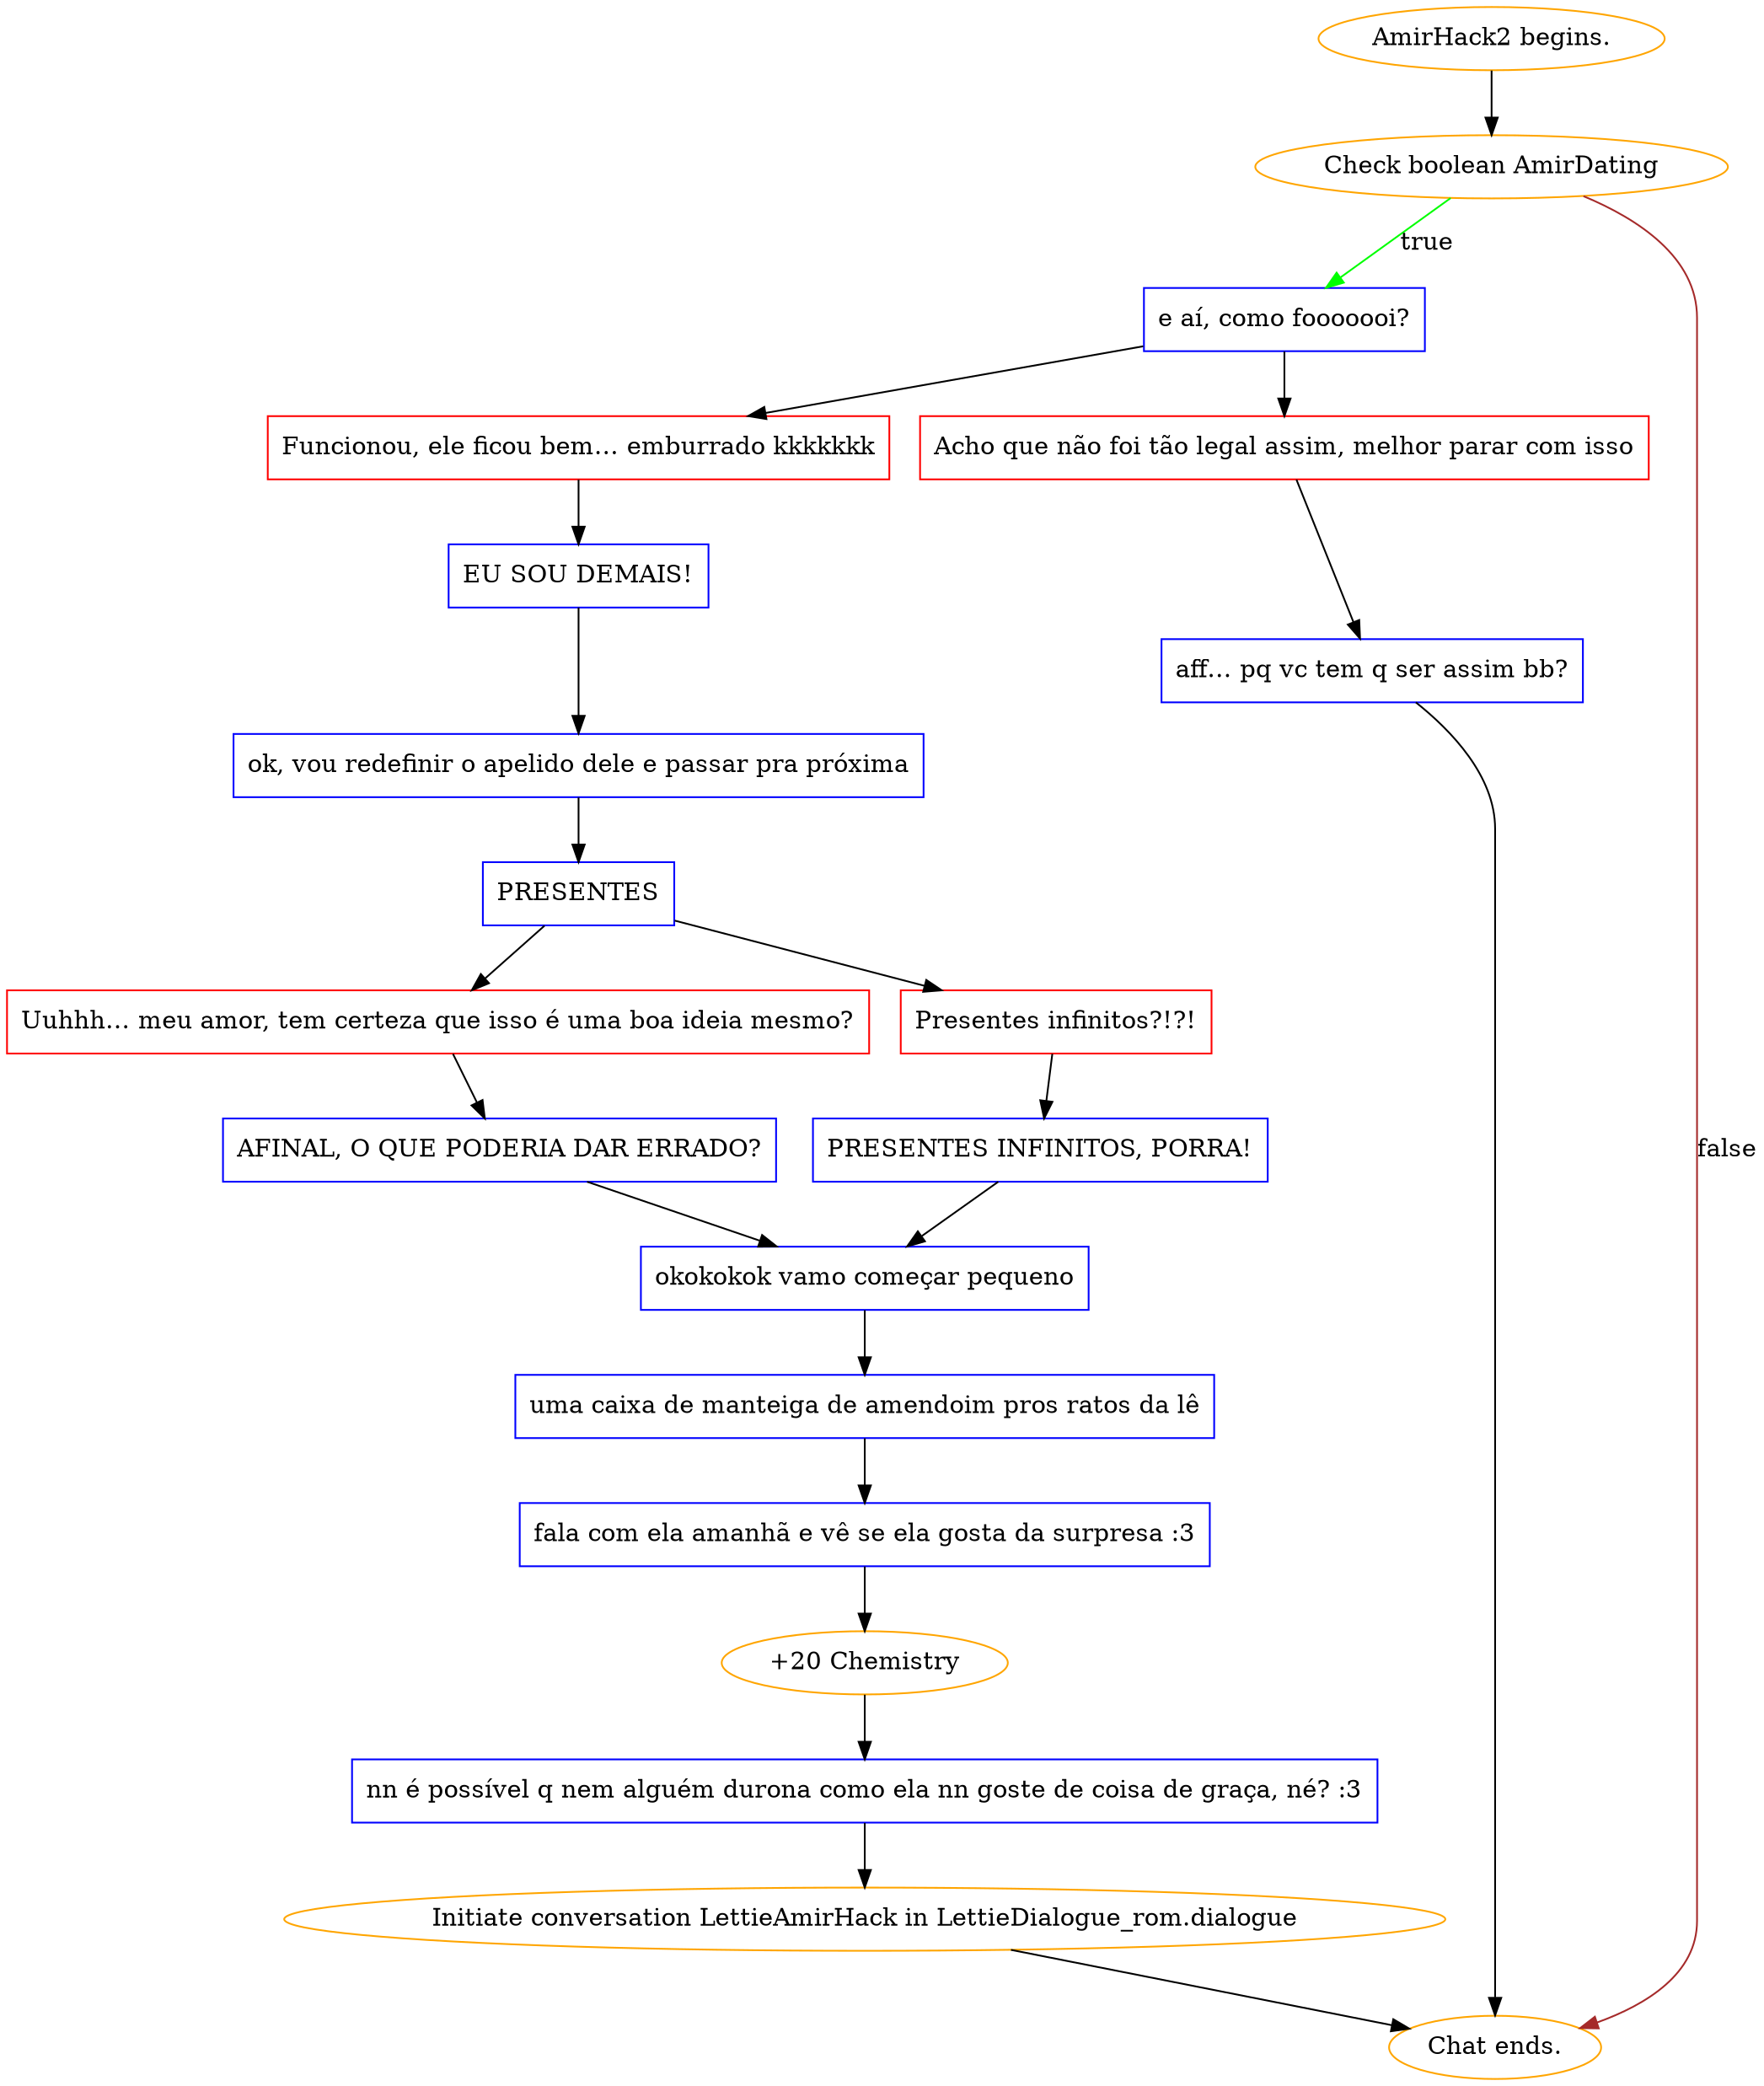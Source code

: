 digraph {
	"AmirHack2 begins." [color=orange];
		"AmirHack2 begins." -> j1974262334;
	j1974262334 [label="Check boolean AmirDating",color=orange];
		j1974262334 -> j3725024625 [label=true,color=green];
		j1974262334 -> "Chat ends." [label=false,color=brown];
	j3725024625 [label="e aí, como fooooooi?",shape=box,color=blue];
		j3725024625 -> j3574384264;
		j3725024625 -> j2271661330;
	"Chat ends." [color=orange];
	j3574384264 [label="Funcionou, ele ficou bem… emburrado kkkkkkk",shape=box,color=red];
		j3574384264 -> j3536495408;
	j2271661330 [label="Acho que não foi tão legal assim, melhor parar com isso",shape=box,color=red];
		j2271661330 -> j1802476675;
	j3536495408 [label="EU SOU DEMAIS!",shape=box,color=blue];
		j3536495408 -> j2690538453;
	j1802476675 [label="aff… pq vc tem q ser assim bb?",shape=box,color=blue];
		j1802476675 -> "Chat ends.";
	j2690538453 [label="ok, vou redefinir o apelido dele e passar pra próxima",shape=box,color=blue];
		j2690538453 -> j3482412806;
	j3482412806 [label="PRESENTES",shape=box,color=blue];
		j3482412806 -> j382361871;
		j3482412806 -> j1913898636;
	j382361871 [label="Uuhhh… meu amor, tem certeza que isso é uma boa ideia mesmo?",shape=box,color=red];
		j382361871 -> j2235809385;
	j1913898636 [label="Presentes infinitos?!?!",shape=box,color=red];
		j1913898636 -> j3373160496;
	j2235809385 [label="AFINAL, O QUE PODERIA DAR ERRADO?",shape=box,color=blue];
		j2235809385 -> j1787055060;
	j3373160496 [label="PRESENTES INFINITOS, PORRA!",shape=box,color=blue];
		j3373160496 -> j1787055060;
	j1787055060 [label="okokokok vamo começar pequeno",shape=box,color=blue];
		j1787055060 -> j1164960322;
	j1164960322 [label="uma caixa de manteiga de amendoim pros ratos da lê",shape=box,color=blue];
		j1164960322 -> j4079661933;
	j4079661933 [label="fala com ela amanhã e vê se ela gosta da surpresa :3",shape=box,color=blue];
		j4079661933 -> j978312627;
	j978312627 [label="+20 Chemistry",color=orange];
		j978312627 -> j16186142;
	j16186142 [label="nn é possível q nem alguém durona como ela nn goste de coisa de graça, né? :3",shape=box,color=blue];
		j16186142 -> "Initiate conversation LettieAmirHack in LettieDialogue_rom.dialogue";
	"Initiate conversation LettieAmirHack in LettieDialogue_rom.dialogue" [label="Initiate conversation LettieAmirHack in LettieDialogue_rom.dialogue",color=orange];
		"Initiate conversation LettieAmirHack in LettieDialogue_rom.dialogue" -> "Chat ends.";
}